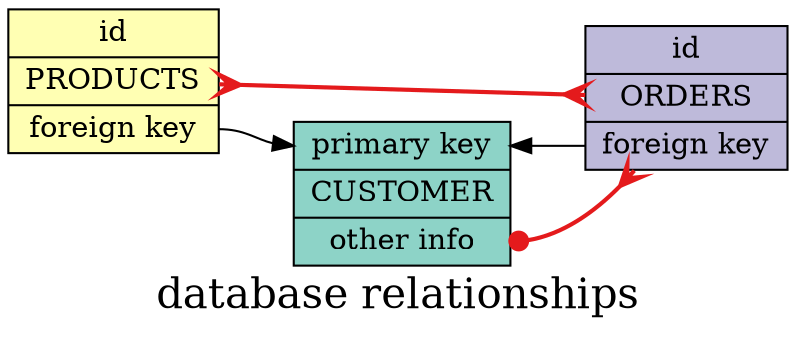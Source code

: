 digraph structs {
  graph [fontsize=20 label="database relationships" overlap=false
    bgcolor=transparent
    rankdir = "LR"
  ]

  node [shape=record colorscheme=set312, style=filled ]
  edge [
    // style="tapered"
    // style=bold
    colorscheme=set19
  ]

  1 [fillcolor=1 label="<id> primary key|<f1> CUSTOMER |<f2> other info"]
  2 [fillcolor=2 label="<id> id|<f1> PRODUCTS | <f2> foreign key"]
  3 [fillcolor=3 label="<id> id|<f1> ORDERS | <f2> foreign key"]

  2:f2 -> 1:<id>
  3:f2 -> 1:<id>
  edge [color=1 penwidth=2]
  1:<f2> -> 3 [ dir=both arrowhead=crow arrowtail=dot]
  2 -> 3 [ dir=both arrowhead=crow arrowtail=crow ]
}
